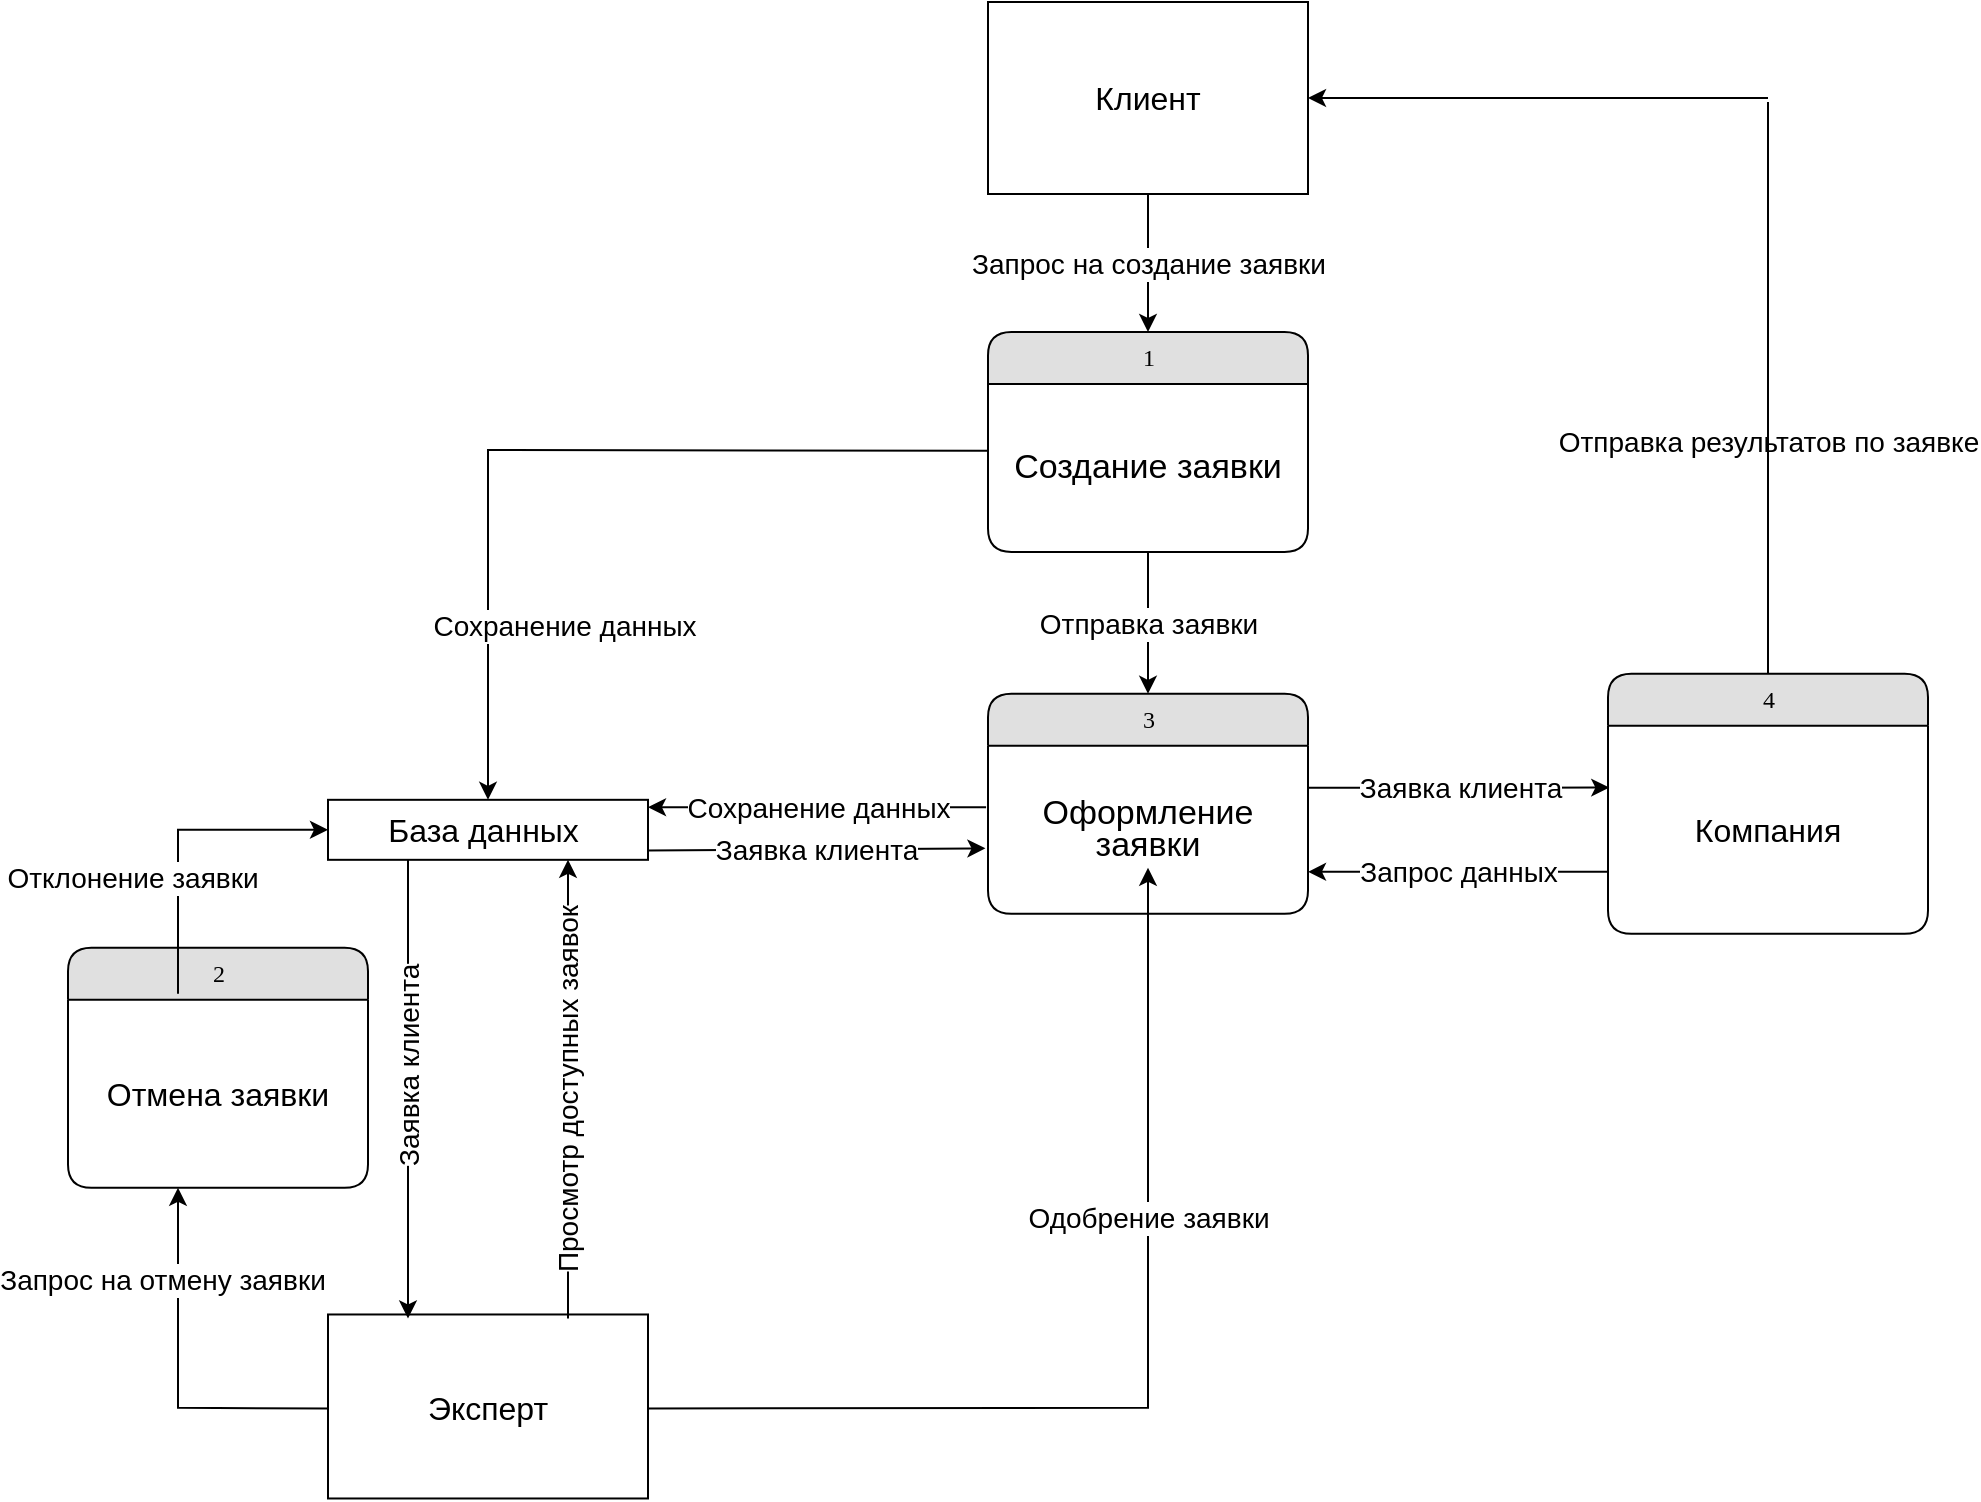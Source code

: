 <mxfile version="21.2.9" type="github">
  <diagram name="Page-1" id="b520641d-4fe3-3701-9064-5fc419738815">
    <mxGraphModel dx="2397" dy="733" grid="1" gridSize="10" guides="1" tooltips="1" connect="1" arrows="1" fold="1" page="1" pageScale="1" pageWidth="1100" pageHeight="850" background="none" math="0" shadow="0">
      <root>
        <mxCell id="0" />
        <mxCell id="1" parent="0" />
        <mxCell id="21ea969265ad0168-10" value="4" style="swimlane;html=1;fontStyle=0;childLayout=stackLayout;horizontal=1;startSize=26;fillColor=#e0e0e0;horizontalStack=0;resizeParent=1;resizeLast=0;collapsible=1;marginBottom=0;swimlaneFillColor=#ffffff;align=center;rounded=1;shadow=0;comic=0;labelBackgroundColor=none;strokeWidth=1;fontFamily=Verdana;fontSize=12" parent="1" vertex="1">
          <mxGeometry x="480" y="885.91" width="160" height="130" as="geometry" />
        </mxCell>
        <mxCell id="lxfn-lX1NWJobP7DNgSF-29" value="&lt;font style=&quot;font-size: 16px;&quot;&gt;Компания&lt;/font&gt;" style="text;html=1;strokeColor=none;fillColor=none;align=center;verticalAlign=middle;whiteSpace=wrap;rounded=0;" parent="21ea969265ad0168-10" vertex="1">
          <mxGeometry y="26" width="160" height="104" as="geometry" />
        </mxCell>
        <mxCell id="21ea969265ad0168-14" value="3" style="swimlane;html=1;fontStyle=0;childLayout=stackLayout;horizontal=1;startSize=26;fillColor=#e0e0e0;horizontalStack=0;resizeParent=1;resizeLast=0;collapsible=1;marginBottom=0;swimlaneFillColor=#ffffff;align=center;rounded=1;shadow=0;comic=0;labelBackgroundColor=none;strokeWidth=1;fontFamily=Verdana;fontSize=12" parent="1" vertex="1">
          <mxGeometry x="170" y="895.91" width="160" height="110" as="geometry" />
        </mxCell>
        <mxCell id="lxfn-lX1NWJobP7DNgSF-10" value="&lt;p style=&quot;line-height: 121%;&quot;&gt;&lt;font style=&quot;font-size: 17px;&quot;&gt;Оформление заявки&lt;/font&gt;&lt;/p&gt;" style="text;html=1;strokeColor=none;fillColor=none;align=center;verticalAlign=middle;whiteSpace=wrap;rounded=0;strokeWidth=1;" parent="21ea969265ad0168-14" vertex="1">
          <mxGeometry y="26" width="160" height="84" as="geometry" />
        </mxCell>
        <mxCell id="21ea969265ad0168-26" value="2" style="swimlane;html=1;fontStyle=0;childLayout=stackLayout;horizontal=1;startSize=26;fillColor=#e0e0e0;horizontalStack=0;resizeParent=1;resizeLast=0;collapsible=1;marginBottom=0;swimlaneFillColor=#ffffff;align=center;rounded=1;shadow=0;comic=0;labelBackgroundColor=none;strokeWidth=1;fontFamily=Verdana;fontSize=12" parent="1" vertex="1">
          <mxGeometry x="-290" y="1022.91" width="150" height="120" as="geometry" />
        </mxCell>
        <mxCell id="lxfn-lX1NWJobP7DNgSF-27" value="&lt;font style=&quot;font-size: 16px;&quot;&gt;Отмена заявки&lt;/font&gt;" style="text;html=1;strokeColor=none;fillColor=none;align=center;verticalAlign=middle;whiteSpace=wrap;rounded=0;" parent="21ea969265ad0168-26" vertex="1">
          <mxGeometry y="26" width="150" height="94" as="geometry" />
        </mxCell>
        <mxCell id="lxfn-lX1NWJobP7DNgSF-3" value="" style="rounded=0;whiteSpace=wrap;html=1;" parent="1" vertex="1">
          <mxGeometry x="170" y="550" width="160" height="96" as="geometry" />
        </mxCell>
        <mxCell id="lxfn-lX1NWJobP7DNgSF-4" value="&lt;font style=&quot;font-size: 16px;&quot;&gt;Клиент&lt;/font&gt;" style="text;html=1;strokeColor=none;fillColor=none;align=center;verticalAlign=middle;whiteSpace=wrap;rounded=0;fontSize=16;" parent="1" vertex="1">
          <mxGeometry x="220" y="583" width="60" height="30" as="geometry" />
        </mxCell>
        <mxCell id="lxfn-lX1NWJobP7DNgSF-8" value="" style="endArrow=classic;html=1;rounded=0;entryX=0.5;entryY=0;entryDx=0;entryDy=0;exitX=0.5;exitY=1;exitDx=0;exitDy=0;" parent="1" source="Oh-nLRsVEOywbOXKEHRF-6" target="21ea969265ad0168-14" edge="1">
          <mxGeometry relative="1" as="geometry">
            <mxPoint x="190" y="210" as="sourcePoint" />
            <mxPoint x="290" y="210" as="targetPoint" />
          </mxGeometry>
        </mxCell>
        <mxCell id="lxfn-lX1NWJobP7DNgSF-9" value="Отправка заявки" style="edgeLabel;resizable=0;html=1;align=center;verticalAlign=middle;rotation=0;fontSize=14;" parent="lxfn-lX1NWJobP7DNgSF-8" connectable="0" vertex="1">
          <mxGeometry relative="1" as="geometry" />
        </mxCell>
        <mxCell id="lxfn-lX1NWJobP7DNgSF-17" value="" style="rounded=0;whiteSpace=wrap;html=1;" parent="1" vertex="1">
          <mxGeometry x="-160" y="1206.24" width="160" height="92" as="geometry" />
        </mxCell>
        <mxCell id="lxfn-lX1NWJobP7DNgSF-18" value="&lt;font style=&quot;font-size: 16px;&quot;&gt;Эксперт&lt;/font&gt;" style="text;html=1;strokeColor=none;fillColor=none;align=center;verticalAlign=middle;whiteSpace=wrap;rounded=0;" parent="1" vertex="1">
          <mxGeometry x="-160" y="1208.24" width="160" height="90" as="geometry" />
        </mxCell>
        <mxCell id="lxfn-lX1NWJobP7DNgSF-21" value="" style="endArrow=classic;html=1;rounded=0;exitX=0.5;exitY=0;exitDx=0;exitDy=0;entryX=0;entryY=0.5;entryDx=0;entryDy=0;" parent="1" target="Oh-nLRsVEOywbOXKEHRF-10" edge="1">
          <mxGeometry relative="1" as="geometry">
            <mxPoint x="-235" y="1045.91" as="sourcePoint" />
            <mxPoint x="220" y="1300.45" as="targetPoint" />
            <Array as="points">
              <mxPoint x="-235" y="963.91" />
            </Array>
          </mxGeometry>
        </mxCell>
        <mxCell id="lxfn-lX1NWJobP7DNgSF-22" value="Отклонение заявки" style="edgeLabel;resizable=0;html=1;align=center;verticalAlign=middle;fontSize=14;" parent="lxfn-lX1NWJobP7DNgSF-21" connectable="0" vertex="1">
          <mxGeometry relative="1" as="geometry">
            <mxPoint x="-23" y="20" as="offset" />
          </mxGeometry>
        </mxCell>
        <mxCell id="lxfn-lX1NWJobP7DNgSF-30" value="" style="endArrow=classic;html=1;rounded=0;exitX=1;exitY=0.25;exitDx=0;exitDy=0;entryX=0.004;entryY=0.297;entryDx=0;entryDy=0;entryPerimeter=0;" parent="1" source="lxfn-lX1NWJobP7DNgSF-10" target="lxfn-lX1NWJobP7DNgSF-29" edge="1">
          <mxGeometry relative="1" as="geometry">
            <mxPoint x="350" y="917.91" as="sourcePoint" />
            <mxPoint x="450" y="917.91" as="targetPoint" />
          </mxGeometry>
        </mxCell>
        <mxCell id="lxfn-lX1NWJobP7DNgSF-31" value="Заявка клиента" style="edgeLabel;resizable=0;html=1;align=center;verticalAlign=middle;fontSize=14;" parent="lxfn-lX1NWJobP7DNgSF-30" connectable="0" vertex="1">
          <mxGeometry relative="1" as="geometry" />
        </mxCell>
        <mxCell id="lxfn-lX1NWJobP7DNgSF-32" value="" style="endArrow=classic;html=1;rounded=0;entryX=1;entryY=0.5;entryDx=0;entryDy=0;" parent="1" target="lxfn-lX1NWJobP7DNgSF-3" edge="1">
          <mxGeometry relative="1" as="geometry">
            <mxPoint x="560" y="598" as="sourcePoint" />
            <mxPoint x="450" y="740" as="targetPoint" />
          </mxGeometry>
        </mxCell>
        <mxCell id="lxfn-lX1NWJobP7DNgSF-33" value="Отправка результатов по заявке" style="edgeLabel;resizable=0;html=1;align=center;verticalAlign=middle;fontSize=14;" parent="lxfn-lX1NWJobP7DNgSF-32" connectable="0" vertex="1">
          <mxGeometry relative="1" as="geometry">
            <mxPoint x="115" y="172" as="offset" />
          </mxGeometry>
        </mxCell>
        <mxCell id="lxfn-lX1NWJobP7DNgSF-36" value="" style="endArrow=none;html=1;rounded=0;entryX=0.5;entryY=0;entryDx=0;entryDy=0;" parent="1" target="21ea969265ad0168-10" edge="1">
          <mxGeometry width="50" height="50" relative="1" as="geometry">
            <mxPoint x="560" y="600" as="sourcePoint" />
            <mxPoint x="420" y="320" as="targetPoint" />
          </mxGeometry>
        </mxCell>
        <mxCell id="lxfn-lX1NWJobP7DNgSF-39" value="" style="endArrow=classic;html=1;rounded=0;exitX=0;exitY=0.701;exitDx=0;exitDy=0;entryX=1;entryY=0.75;entryDx=0;entryDy=0;exitPerimeter=0;" parent="1" source="lxfn-lX1NWJobP7DNgSF-29" target="lxfn-lX1NWJobP7DNgSF-10" edge="1">
          <mxGeometry relative="1" as="geometry">
            <mxPoint x="350" y="887.91" as="sourcePoint" />
            <mxPoint x="450" y="887.91" as="targetPoint" />
          </mxGeometry>
        </mxCell>
        <mxCell id="lxfn-lX1NWJobP7DNgSF-40" value="Запрос данных" style="edgeLabel;resizable=0;html=1;align=center;verticalAlign=middle;fontSize=14;" parent="lxfn-lX1NWJobP7DNgSF-39" connectable="0" vertex="1">
          <mxGeometry relative="1" as="geometry" />
        </mxCell>
        <mxCell id="lxfn-lX1NWJobP7DNgSF-45" value="" style="endArrow=classic;html=1;rounded=0;exitX=0;exitY=0.5;exitDx=0;exitDy=0;entryX=0.5;entryY=1;entryDx=0;entryDy=0;" parent="1" source="lxfn-lX1NWJobP7DNgSF-18" edge="1">
          <mxGeometry relative="1" as="geometry">
            <mxPoint x="200" y="1286.24" as="sourcePoint" />
            <mxPoint x="-235" y="1142.91" as="targetPoint" />
            <Array as="points">
              <mxPoint x="-235" y="1252.91" />
            </Array>
          </mxGeometry>
        </mxCell>
        <mxCell id="lxfn-lX1NWJobP7DNgSF-46" value="&lt;font style=&quot;font-size: 14px;&quot;&gt;Запрос на отмену заявки&lt;/font&gt;" style="edgeLabel;resizable=0;html=1;align=center;verticalAlign=middle;rotation=0;" parent="lxfn-lX1NWJobP7DNgSF-45" connectable="0" vertex="1">
          <mxGeometry relative="1" as="geometry">
            <mxPoint x="-8" y="-47" as="offset" />
          </mxGeometry>
        </mxCell>
        <mxCell id="lxfn-lX1NWJobP7DNgSF-47" value="" style="endArrow=classic;html=1;rounded=0;entryX=0.5;entryY=1;entryDx=0;entryDy=0;exitX=1;exitY=0.5;exitDx=0;exitDy=0;" parent="1" source="lxfn-lX1NWJobP7DNgSF-18" edge="1">
          <mxGeometry relative="1" as="geometry">
            <mxPoint x="150" y="684.24" as="sourcePoint" />
            <mxPoint x="250" y="982.91" as="targetPoint" />
            <Array as="points">
              <mxPoint x="250" y="1252.91" />
            </Array>
          </mxGeometry>
        </mxCell>
        <mxCell id="lxfn-lX1NWJobP7DNgSF-48" value="Одобрение заявки" style="edgeLabel;resizable=0;html=1;align=center;verticalAlign=middle;fontSize=14;" parent="lxfn-lX1NWJobP7DNgSF-47" connectable="0" vertex="1">
          <mxGeometry relative="1" as="geometry">
            <mxPoint y="-85" as="offset" />
          </mxGeometry>
        </mxCell>
        <mxCell id="lxfn-lX1NWJobP7DNgSF-53" value="" style="endArrow=classic;html=1;rounded=0;exitX=0.25;exitY=1;exitDx=0;exitDy=0;entryX=0.25;entryY=0;entryDx=0;entryDy=0;" parent="1" target="lxfn-lX1NWJobP7DNgSF-18" edge="1">
          <mxGeometry relative="1" as="geometry">
            <mxPoint x="-120" y="955.91" as="sourcePoint" />
            <mxPoint x="220" y="1058.91" as="targetPoint" />
          </mxGeometry>
        </mxCell>
        <mxCell id="lxfn-lX1NWJobP7DNgSF-54" value="Заявка клиента" style="edgeLabel;resizable=0;html=1;align=center;verticalAlign=middle;fontSize=14;rotation=270;" parent="lxfn-lX1NWJobP7DNgSF-53" connectable="0" vertex="1">
          <mxGeometry relative="1" as="geometry" />
        </mxCell>
        <mxCell id="Oh-nLRsVEOywbOXKEHRF-5" value="1" style="swimlane;html=1;fontStyle=0;childLayout=stackLayout;horizontal=1;startSize=26;fillColor=#e0e0e0;horizontalStack=0;resizeParent=1;resizeLast=0;collapsible=1;marginBottom=0;swimlaneFillColor=#ffffff;align=center;rounded=1;shadow=0;comic=0;labelBackgroundColor=none;strokeWidth=1;fontFamily=Verdana;fontSize=12" parent="1" vertex="1">
          <mxGeometry x="170" y="715" width="160" height="110" as="geometry" />
        </mxCell>
        <mxCell id="Oh-nLRsVEOywbOXKEHRF-6" value="&lt;p style=&quot;line-height: 121%;&quot;&gt;&lt;font style=&quot;font-size: 17px;&quot;&gt;Создание заявки&lt;/font&gt;&lt;/p&gt;" style="text;html=1;strokeColor=none;fillColor=none;align=center;verticalAlign=middle;whiteSpace=wrap;rounded=0;strokeWidth=1;" parent="Oh-nLRsVEOywbOXKEHRF-5" vertex="1">
          <mxGeometry y="26" width="160" height="84" as="geometry" />
        </mxCell>
        <mxCell id="Oh-nLRsVEOywbOXKEHRF-7" value="" style="endArrow=classic;html=1;rounded=0;exitX=0.5;exitY=1;exitDx=0;exitDy=0;" parent="1" source="lxfn-lX1NWJobP7DNgSF-3" target="Oh-nLRsVEOywbOXKEHRF-5" edge="1">
          <mxGeometry relative="1" as="geometry">
            <mxPoint x="180" y="650" as="sourcePoint" />
            <mxPoint x="280" y="650" as="targetPoint" />
          </mxGeometry>
        </mxCell>
        <mxCell id="Oh-nLRsVEOywbOXKEHRF-8" value="&lt;font style=&quot;font-size: 14px;&quot;&gt;Запрос на создание заявки&lt;/font&gt;" style="edgeLabel;resizable=0;html=1;align=center;verticalAlign=middle;rotation=0;" parent="Oh-nLRsVEOywbOXKEHRF-7" connectable="0" vertex="1">
          <mxGeometry relative="1" as="geometry" />
        </mxCell>
        <mxCell id="Oh-nLRsVEOywbOXKEHRF-9" value="" style="rounded=0;whiteSpace=wrap;html=1;" parent="1" vertex="1">
          <mxGeometry x="-160" y="948.91" width="160" height="30" as="geometry" />
        </mxCell>
        <mxCell id="Oh-nLRsVEOywbOXKEHRF-10" value="&lt;font style=&quot;font-size: 16px;&quot;&gt;База данных&amp;nbsp;&lt;/font&gt;" style="text;html=1;strokeColor=none;fillColor=none;align=center;verticalAlign=middle;whiteSpace=wrap;rounded=0;" parent="1" vertex="1">
          <mxGeometry x="-160" y="948.91" width="160" height="30" as="geometry" />
        </mxCell>
        <mxCell id="Oh-nLRsVEOywbOXKEHRF-11" value="" style="endArrow=classic;html=1;rounded=0;exitX=0.002;exitY=0.398;exitDx=0;exitDy=0;entryX=0.5;entryY=0;entryDx=0;entryDy=0;exitPerimeter=0;" parent="1" source="Oh-nLRsVEOywbOXKEHRF-6" target="Oh-nLRsVEOywbOXKEHRF-10" edge="1">
          <mxGeometry relative="1" as="geometry">
            <mxPoint x="150" y="950" as="sourcePoint" />
            <mxPoint x="250" y="950" as="targetPoint" />
            <Array as="points">
              <mxPoint x="-80" y="774" />
            </Array>
          </mxGeometry>
        </mxCell>
        <mxCell id="Oh-nLRsVEOywbOXKEHRF-12" value="Сохранение данных" style="edgeLabel;resizable=0;html=1;align=center;verticalAlign=middle;fontSize=14;" parent="Oh-nLRsVEOywbOXKEHRF-11" connectable="0" vertex="1">
          <mxGeometry relative="1" as="geometry">
            <mxPoint y="88" as="offset" />
          </mxGeometry>
        </mxCell>
        <mxCell id="gkys1UGYSBJwjL9XuFmg-1" value="" style="endArrow=classic;html=1;rounded=0;exitX=0.75;exitY=0;exitDx=0;exitDy=0;entryX=0.75;entryY=1;entryDx=0;entryDy=0;" edge="1" parent="1" source="lxfn-lX1NWJobP7DNgSF-18" target="Oh-nLRsVEOywbOXKEHRF-10">
          <mxGeometry relative="1" as="geometry">
            <mxPoint x="200" y="1124.91" as="sourcePoint" />
            <mxPoint x="-50" y="985.91" as="targetPoint" />
          </mxGeometry>
        </mxCell>
        <mxCell id="gkys1UGYSBJwjL9XuFmg-2" value="&lt;font style=&quot;font-size: 14px;&quot;&gt;Просмотр доступных заявок&lt;/font&gt;" style="edgeLabel;resizable=0;html=1;align=center;verticalAlign=middle;rotation=270;" connectable="0" vertex="1" parent="gkys1UGYSBJwjL9XuFmg-1">
          <mxGeometry relative="1" as="geometry" />
        </mxCell>
        <mxCell id="gkys1UGYSBJwjL9XuFmg-3" value="" style="endArrow=classic;html=1;rounded=0;exitX=-0.006;exitY=0.365;exitDx=0;exitDy=0;entryX=1;entryY=0.122;entryDx=0;entryDy=0;exitPerimeter=0;entryPerimeter=0;" edge="1" parent="1" source="lxfn-lX1NWJobP7DNgSF-10" target="Oh-nLRsVEOywbOXKEHRF-10">
          <mxGeometry relative="1" as="geometry">
            <mxPoint x="140" y="935.91" as="sourcePoint" />
            <mxPoint x="240" y="935.91" as="targetPoint" />
          </mxGeometry>
        </mxCell>
        <mxCell id="gkys1UGYSBJwjL9XuFmg-4" value="Сохранение данных" style="edgeLabel;resizable=0;html=1;align=center;verticalAlign=middle;fontSize=14;" connectable="0" vertex="1" parent="gkys1UGYSBJwjL9XuFmg-3">
          <mxGeometry relative="1" as="geometry" />
        </mxCell>
        <mxCell id="gkys1UGYSBJwjL9XuFmg-5" value="" style="endArrow=classic;html=1;rounded=0;exitX=0.998;exitY=0.844;exitDx=0;exitDy=0;entryX=-0.008;entryY=0.61;entryDx=0;entryDy=0;entryPerimeter=0;exitPerimeter=0;" edge="1" parent="1" source="Oh-nLRsVEOywbOXKEHRF-10" target="lxfn-lX1NWJobP7DNgSF-10">
          <mxGeometry relative="1" as="geometry">
            <mxPoint x="110" y="965.91" as="sourcePoint" />
            <mxPoint x="210" y="965.91" as="targetPoint" />
          </mxGeometry>
        </mxCell>
        <mxCell id="gkys1UGYSBJwjL9XuFmg-6" value="Заявка клиента" style="edgeLabel;resizable=0;html=1;align=center;verticalAlign=middle;fontSize=14;" connectable="0" vertex="1" parent="gkys1UGYSBJwjL9XuFmg-5">
          <mxGeometry relative="1" as="geometry" />
        </mxCell>
      </root>
    </mxGraphModel>
  </diagram>
</mxfile>
